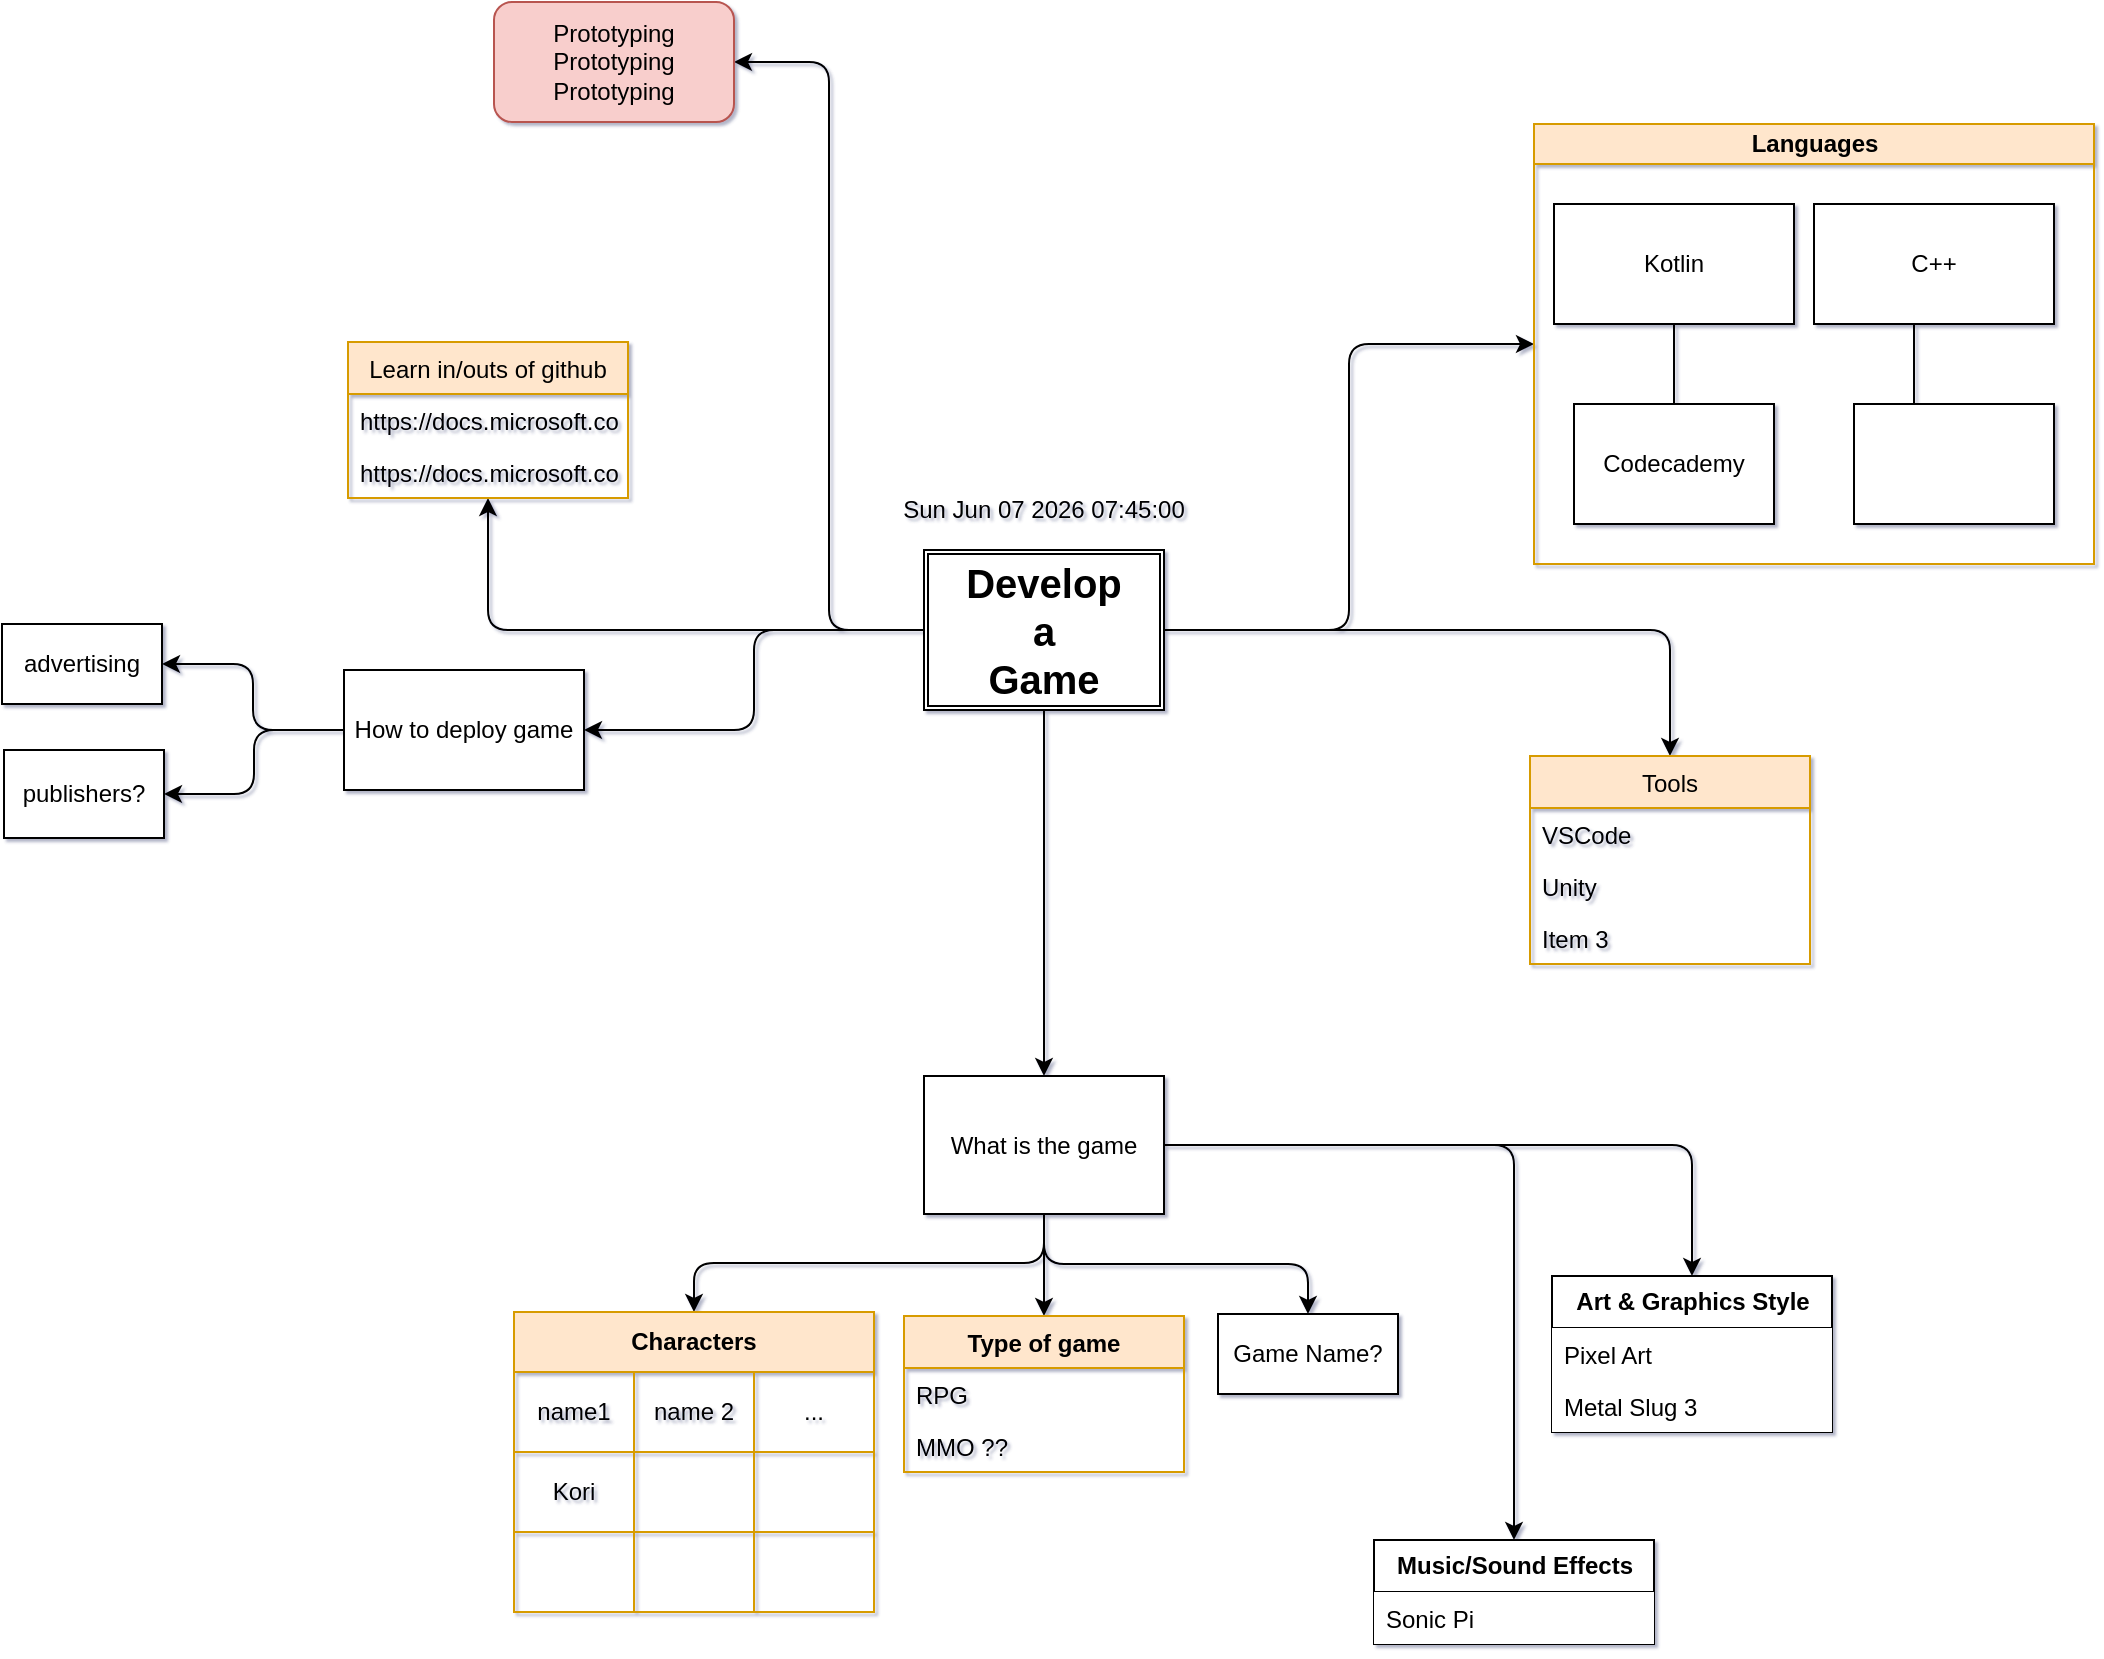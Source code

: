 <mxfile version="14.1.8" type="github" pages="4">
  <diagram id="LQlHrmRZi087rSzwUS9f" name="Main">
    <mxGraphModel dx="1508" dy="1098" grid="0" gridSize="10" guides="0" tooltips="1" connect="1" arrows="1" fold="1" page="0" pageScale="1" pageWidth="850" pageHeight="1100" math="0" shadow="1">
      <root>
        <mxCell id="0" />
        <mxCell id="1" parent="0" />
        <mxCell id="A_EFe26jHxkVhjVEouuX-2" value="" style="endArrow=classic;html=1;edgeStyle=orthogonalEdgeStyle;" parent="1" source="N-RR1U5ewOOgkyhQM1mz-33" target="N-RR1U5ewOOgkyhQM1mz-17" edge="1">
          <mxGeometry width="50" height="50" relative="1" as="geometry">
            <mxPoint x="360" y="55" as="sourcePoint" />
            <mxPoint x="172" y="-16" as="targetPoint" />
          </mxGeometry>
        </mxCell>
        <mxCell id="A_EFe26jHxkVhjVEouuX-4" value="" style="endArrow=classic;html=1;edgeStyle=orthogonalEdgeStyle;" parent="1" source="N-RR1U5ewOOgkyhQM1mz-33" target="A_EFe26jHxkVhjVEouuX-5" edge="1">
          <mxGeometry width="50" height="50" relative="1" as="geometry">
            <mxPoint x="360" y="55" as="sourcePoint" />
            <mxPoint x="340" y="190" as="targetPoint" />
          </mxGeometry>
        </mxCell>
        <mxCell id="rkaj9FJLYy9ZAXitsgkI-21" value="" style="edgeStyle=orthogonalEdgeStyle;curved=0;rounded=1;sketch=0;orthogonalLoop=1;jettySize=auto;html=1;" parent="1" source="A_EFe26jHxkVhjVEouuX-5" target="rkaj9FJLYy9ZAXitsgkI-20" edge="1">
          <mxGeometry relative="1" as="geometry" />
        </mxCell>
        <mxCell id="rkaj9FJLYy9ZAXitsgkI-25" value="" style="edgeStyle=orthogonalEdgeStyle;curved=0;rounded=1;sketch=0;orthogonalLoop=1;jettySize=auto;html=1;" parent="1" source="A_EFe26jHxkVhjVEouuX-5" target="rkaj9FJLYy9ZAXitsgkI-24" edge="1">
          <mxGeometry relative="1" as="geometry" />
        </mxCell>
        <mxCell id="A_EFe26jHxkVhjVEouuX-5" value="How to deploy game" style="square;whiteSpace=wrap;html=1;" parent="1" vertex="1">
          <mxGeometry x="70" y="90" width="120" height="60" as="geometry" />
        </mxCell>
        <mxCell id="A_EFe26jHxkVhjVEouuX-6" value="" style="endArrow=classic;html=1;edgeStyle=orthogonalEdgeStyle;" parent="1" source="N-RR1U5ewOOgkyhQM1mz-33" target="A_EFe26jHxkVhjVEouuX-7" edge="1">
          <mxGeometry width="50" height="50" relative="1" as="geometry">
            <mxPoint x="420" y="80" as="sourcePoint" />
            <mxPoint x="420" y="270" as="targetPoint" />
          </mxGeometry>
        </mxCell>
        <mxCell id="rkaj9FJLYy9ZAXitsgkI-19" value="" style="edgeStyle=elbowEdgeStyle;rounded=1;sketch=0;orthogonalLoop=1;jettySize=auto;html=1;entryX=0.5;entryY=0;entryDx=0;entryDy=0;elbow=vertical;" parent="1" source="A_EFe26jHxkVhjVEouuX-7" target="N-RR1U5ewOOgkyhQM1mz-1" edge="1">
          <mxGeometry relative="1" as="geometry">
            <mxPoint x="420" y="498" as="targetPoint" />
          </mxGeometry>
        </mxCell>
        <mxCell id="A_EFe26jHxkVhjVEouuX-7" value="What is the game" style="square;whiteSpace=wrap;html=1;" parent="1" vertex="1">
          <mxGeometry x="360" y="293" width="120" height="69" as="geometry" />
        </mxCell>
        <mxCell id="A_EFe26jHxkVhjVEouuX-8" value="" style="endArrow=classic;html=1;edgeStyle=orthogonalEdgeStyle;" parent="1" target="N-RR1U5ewOOgkyhQM1mz-27" edge="1" source="N-RR1U5ewOOgkyhQM1mz-33">
          <mxGeometry width="50" height="50" relative="1" as="geometry">
            <mxPoint x="490" y="70" as="sourcePoint" />
            <mxPoint x="790" y="380" as="targetPoint" />
          </mxGeometry>
        </mxCell>
        <mxCell id="A_EFe26jHxkVhjVEouuX-10" value="" style="endArrow=classic;html=1;edgeStyle=elbowEdgeStyle;" parent="1" source="N-RR1U5ewOOgkyhQM1mz-33" target="N-RR1U5ewOOgkyhQM1mz-9" edge="1">
          <mxGeometry width="50" height="50" relative="1" as="geometry">
            <mxPoint x="470" y="50" as="sourcePoint" />
            <mxPoint x="740" y="20" as="targetPoint" />
          </mxGeometry>
        </mxCell>
        <mxCell id="A_EFe26jHxkVhjVEouuX-13" value="Game Name?" style="square;whiteSpace=wrap;html=1;" parent="1" vertex="1">
          <mxGeometry x="507" y="412" width="90" height="40" as="geometry" />
        </mxCell>
        <mxCell id="A_EFe26jHxkVhjVEouuX-14" value="" style="endArrow=classic;html=1;exitX=0.5;exitY=1;exitDx=0;exitDy=0;edgeStyle=elbowEdgeStyle;elbow=vertical;" parent="1" source="A_EFe26jHxkVhjVEouuX-7" target="rkaj9FJLYy9ZAXitsgkI-26" edge="1">
          <mxGeometry width="50" height="50" relative="1" as="geometry">
            <mxPoint x="400" y="568" as="sourcePoint" />
            <mxPoint x="330" y="508" as="targetPoint" />
          </mxGeometry>
        </mxCell>
        <UserObject label="%date{ddd mmm dd yyyy HH:MM:ss}%" placeholders="1" id="__gFQp-27cVtTYfEqAuZ-8">
          <mxCell style="text;html=1;align=center;verticalAlign=middle;whiteSpace=wrap;overflow=hidden;" parent="1" vertex="1">
            <mxGeometry x="340" width="160" height="20" as="geometry" />
          </mxCell>
        </UserObject>
        <mxCell id="rkaj9FJLYy9ZAXitsgkI-15" value="" style="endArrow=classic;html=1;exitX=0.5;exitY=1;exitDx=0;exitDy=0;entryX=0.5;entryY=0;entryDx=0;entryDy=0;edgeStyle=elbowEdgeStyle;elbow=vertical;" parent="1" source="A_EFe26jHxkVhjVEouuX-7" target="A_EFe26jHxkVhjVEouuX-13" edge="1">
          <mxGeometry width="50" height="50" relative="1" as="geometry">
            <mxPoint x="380" y="418" as="sourcePoint" />
            <mxPoint x="430" y="368" as="targetPoint" />
          </mxGeometry>
        </mxCell>
        <mxCell id="rkaj9FJLYy9ZAXitsgkI-20" value="publishers?" style="whiteSpace=wrap;html=1;" parent="1" vertex="1">
          <mxGeometry x="-100" y="130" width="80" height="44" as="geometry" />
        </mxCell>
        <mxCell id="rkaj9FJLYy9ZAXitsgkI-24" value="advertising" style="whiteSpace=wrap;html=1;" parent="1" vertex="1">
          <mxGeometry x="-101" y="67" width="80" height="40" as="geometry" />
        </mxCell>
        <mxCell id="N-RR1U5ewOOgkyhQM1mz-9" value="Languages" style="swimlane;html=1;startSize=20;horizontal=1;containerType=tree;newEdgeStyle={&quot;edgeStyle&quot;:&quot;elbowEdgeStyle&quot;,&quot;startArrow&quot;:&quot;none&quot;,&quot;endArrow&quot;:&quot;none&quot;};rounded=0;sketch=0;fillColor=#ffe6cc;strokeColor=#d79b00;" parent="1" vertex="1">
          <mxGeometry x="665" y="-183" width="280" height="220" as="geometry" />
        </mxCell>
        <mxCell id="N-RR1U5ewOOgkyhQM1mz-10" value="" style="edgeStyle=elbowEdgeStyle;elbow=vertical;startArrow=none;endArrow=none;rounded=0;" parent="N-RR1U5ewOOgkyhQM1mz-9" source="N-RR1U5ewOOgkyhQM1mz-12" target="N-RR1U5ewOOgkyhQM1mz-13" edge="1">
          <mxGeometry relative="1" as="geometry" />
        </mxCell>
        <mxCell id="N-RR1U5ewOOgkyhQM1mz-11" value="" style="edgeStyle=elbowEdgeStyle;elbow=vertical;startArrow=none;endArrow=none;rounded=0;" parent="N-RR1U5ewOOgkyhQM1mz-9" target="N-RR1U5ewOOgkyhQM1mz-14" edge="1">
          <mxGeometry relative="1" as="geometry">
            <mxPoint x="190" y="90" as="sourcePoint" />
            <Array as="points">
              <mxPoint x="190" y="90" />
            </Array>
          </mxGeometry>
        </mxCell>
        <UserObject label="Kotlin" treeRoot="1" id="N-RR1U5ewOOgkyhQM1mz-12">
          <mxCell style="whiteSpace=wrap;html=1;align=center;treeFolding=1;treeMoving=1;newEdgeStyle={&quot;edgeStyle&quot;:&quot;elbowEdgeStyle&quot;,&quot;startArrow&quot;:&quot;none&quot;,&quot;endArrow&quot;:&quot;none&quot;};" parent="N-RR1U5ewOOgkyhQM1mz-9" vertex="1">
            <mxGeometry x="10" y="40" width="120" height="60" as="geometry" />
          </mxCell>
        </UserObject>
        <UserObject label="Codecademy" link="https://www.codecademy.com/learn/learn-kotlin" id="N-RR1U5ewOOgkyhQM1mz-13">
          <mxCell style="whiteSpace=wrap;html=1;align=center;verticalAlign=middle;treeFolding=1;treeMoving=1;newEdgeStyle={&quot;edgeStyle&quot;:&quot;elbowEdgeStyle&quot;,&quot;startArrow&quot;:&quot;none&quot;,&quot;endArrow&quot;:&quot;none&quot;};" parent="N-RR1U5ewOOgkyhQM1mz-9" vertex="1">
            <mxGeometry x="20" y="140" width="100" height="60" as="geometry" />
          </mxCell>
        </UserObject>
        <mxCell id="N-RR1U5ewOOgkyhQM1mz-14" value="" style="whiteSpace=wrap;html=1;align=center;verticalAlign=middle;treeFolding=1;treeMoving=1;newEdgeStyle={&quot;edgeStyle&quot;:&quot;elbowEdgeStyle&quot;,&quot;startArrow&quot;:&quot;none&quot;,&quot;endArrow&quot;:&quot;none&quot;};" parent="N-RR1U5ewOOgkyhQM1mz-9" vertex="1">
          <mxGeometry x="160" y="140" width="100" height="60" as="geometry" />
        </mxCell>
        <UserObject label="C++" treeRoot="1" id="N-RR1U5ewOOgkyhQM1mz-15">
          <mxCell style="whiteSpace=wrap;html=1;align=center;treeFolding=1;treeMoving=1;newEdgeStyle={&quot;edgeStyle&quot;:&quot;elbowEdgeStyle&quot;,&quot;startArrow&quot;:&quot;none&quot;,&quot;endArrow&quot;:&quot;none&quot;};" parent="N-RR1U5ewOOgkyhQM1mz-9" vertex="1">
            <mxGeometry x="140" y="40" width="120" height="60" as="geometry" />
          </mxCell>
        </UserObject>
        <mxCell id="N-RR1U5ewOOgkyhQM1mz-17" value="Learn in/outs of github" style="swimlane;fontStyle=0;childLayout=stackLayout;horizontal=1;startSize=26;fillColor=#ffe6cc;horizontalStack=0;resizeParent=1;resizeParentMax=0;resizeLast=0;collapsible=1;marginBottom=0;rounded=0;sketch=0;strokeColor=#d79b00;" parent="1" vertex="1">
          <mxGeometry x="72" y="-74" width="140" height="78" as="geometry" />
        </mxCell>
        <mxCell id="N-RR1U5ewOOgkyhQM1mz-18" value="https://docs.microsoft.com/en-us/learn/modules/introduction-to-github/" style="text;strokeColor=none;fillColor=none;align=left;verticalAlign=top;spacingLeft=4;spacingRight=4;overflow=hidden;rotatable=0;points=[[0,0.5],[1,0.5]];portConstraint=eastwest;" parent="N-RR1U5ewOOgkyhQM1mz-17" vertex="1">
          <mxGeometry y="26" width="140" height="26" as="geometry" />
        </mxCell>
        <mxCell id="N-RR1U5ewOOgkyhQM1mz-19" value="https://docs.microsoft.com/en-us/learn/paths/manage-project-lifecycle-github/" style="text;strokeColor=none;fillColor=none;align=left;verticalAlign=top;spacingLeft=4;spacingRight=4;overflow=hidden;rotatable=0;points=[[0,0.5],[1,0.5]];portConstraint=eastwest;" parent="N-RR1U5ewOOgkyhQM1mz-17" vertex="1">
          <mxGeometry y="52" width="140" height="26" as="geometry" />
        </mxCell>
        <mxCell id="N-RR1U5ewOOgkyhQM1mz-33" value="&lt;div&gt;&lt;font style=&quot;font-size: 20px&quot;&gt;&lt;b&gt;Develop&lt;/b&gt;&lt;/font&gt;&lt;/div&gt;&lt;div&gt;&lt;font style=&quot;font-size: 20px&quot;&gt;&lt;b&gt;a&lt;/b&gt;&lt;/font&gt;&lt;/div&gt;&lt;div&gt;&lt;font style=&quot;font-size: 20px&quot;&gt;&lt;b&gt;Game&lt;/b&gt;&lt;/font&gt;&lt;/div&gt;" style="shape=ext;double=1;rounded=0;whiteSpace=wrap;html=1;sketch=0;" parent="1" vertex="1">
          <mxGeometry x="360" y="30" width="120" height="80" as="geometry" />
        </mxCell>
        <mxCell id="N-RR1U5ewOOgkyhQM1mz-37" value="" style="endArrow=classic;html=1;edgeStyle=elbowEdgeStyle;" parent="1" source="N-RR1U5ewOOgkyhQM1mz-33" target="N-RR1U5ewOOgkyhQM1mz-38" edge="1">
          <mxGeometry width="50" height="50" relative="1" as="geometry">
            <mxPoint x="425" y="115" as="sourcePoint" />
            <mxPoint x="284" y="-150" as="targetPoint" />
          </mxGeometry>
        </mxCell>
        <mxCell id="N-RR1U5ewOOgkyhQM1mz-38" value="&lt;div&gt;Prototyping&lt;/div&gt;&lt;div&gt;Prototyping&lt;/div&gt;&lt;div&gt;Prototyping&lt;/div&gt;" style="rounded=1;whiteSpace=wrap;html=1;fillColor=#f8cecc;strokeColor=#b85450;" parent="1" vertex="1">
          <mxGeometry x="145" y="-244" width="120" height="60" as="geometry" />
        </mxCell>
        <mxCell id="N-RR1U5ewOOgkyhQM1mz-1" value="Type of game" style="swimlane;fontStyle=1;childLayout=stackLayout;horizontal=1;startSize=26;fillColor=#ffe6cc;horizontalStack=0;resizeParent=1;resizeParentMax=0;resizeLast=0;collapsible=1;marginBottom=0;rounded=0;sketch=0;strokeColor=#d79b00;" parent="1" vertex="1">
          <mxGeometry x="350" y="413" width="140" height="78" as="geometry" />
        </mxCell>
        <mxCell id="N-RR1U5ewOOgkyhQM1mz-3" value="RPG&#xa;" style="text;strokeColor=none;fillColor=none;align=left;verticalAlign=top;spacingLeft=4;spacingRight=4;overflow=hidden;rotatable=0;points=[[0,0.5],[1,0.5]];portConstraint=eastwest;" parent="N-RR1U5ewOOgkyhQM1mz-1" vertex="1">
          <mxGeometry y="26" width="140" height="26" as="geometry" />
        </mxCell>
        <mxCell id="HhevUijndZ0R4w4-KPz5-1" value="MMO ??" style="text;strokeColor=none;fillColor=none;align=left;verticalAlign=top;spacingLeft=4;spacingRight=4;overflow=hidden;rotatable=0;points=[[0,0.5],[1,0.5]];portConstraint=eastwest;" parent="N-RR1U5ewOOgkyhQM1mz-1" vertex="1">
          <mxGeometry y="52" width="140" height="26" as="geometry" />
        </mxCell>
        <mxCell id="rkaj9FJLYy9ZAXitsgkI-26" value="&lt;div&gt;Characters&lt;/div&gt;" style="shape=table;html=1;whiteSpace=wrap;startSize=30;container=1;collapsible=0;childLayout=tableLayout;fontStyle=1;align=center;rounded=0;sketch=0;fillColor=#ffe6cc;strokeColor=#d79b00;" parent="1" vertex="1">
          <mxGeometry x="155" y="411" width="180" height="150" as="geometry" />
        </mxCell>
        <mxCell id="rkaj9FJLYy9ZAXitsgkI-27" value="" style="shape=partialRectangle;html=1;whiteSpace=wrap;collapsible=0;dropTarget=0;pointerEvents=0;fillColor=none;top=0;left=0;bottom=0;right=0;points=[[0,0.5],[1,0.5]];portConstraint=eastwest;" parent="rkaj9FJLYy9ZAXitsgkI-26" vertex="1">
          <mxGeometry y="30" width="180" height="40" as="geometry" />
        </mxCell>
        <mxCell id="rkaj9FJLYy9ZAXitsgkI-28" value="name1" style="shape=partialRectangle;html=1;whiteSpace=wrap;connectable=0;fillColor=none;top=0;left=0;bottom=0;right=0;overflow=hidden;" parent="rkaj9FJLYy9ZAXitsgkI-27" vertex="1">
          <mxGeometry width="60" height="40" as="geometry" />
        </mxCell>
        <mxCell id="rkaj9FJLYy9ZAXitsgkI-29" value="name 2" style="shape=partialRectangle;html=1;whiteSpace=wrap;connectable=0;fillColor=none;top=0;left=0;bottom=0;right=0;overflow=hidden;" parent="rkaj9FJLYy9ZAXitsgkI-27" vertex="1">
          <mxGeometry x="60" width="60" height="40" as="geometry" />
        </mxCell>
        <mxCell id="rkaj9FJLYy9ZAXitsgkI-30" value="..." style="shape=partialRectangle;html=1;whiteSpace=wrap;connectable=0;fillColor=none;top=0;left=0;bottom=0;right=0;overflow=hidden;" parent="rkaj9FJLYy9ZAXitsgkI-27" vertex="1">
          <mxGeometry x="120" width="60" height="40" as="geometry" />
        </mxCell>
        <mxCell id="rkaj9FJLYy9ZAXitsgkI-31" value="" style="shape=partialRectangle;html=1;whiteSpace=wrap;collapsible=0;dropTarget=0;pointerEvents=0;fillColor=none;top=0;left=0;bottom=0;right=0;points=[[0,0.5],[1,0.5]];portConstraint=eastwest;" parent="rkaj9FJLYy9ZAXitsgkI-26" vertex="1">
          <mxGeometry y="70" width="180" height="40" as="geometry" />
        </mxCell>
        <mxCell id="rkaj9FJLYy9ZAXitsgkI-32" value="Kori" style="shape=partialRectangle;html=1;whiteSpace=wrap;connectable=0;fillColor=none;top=0;left=0;bottom=0;right=0;overflow=hidden;" parent="rkaj9FJLYy9ZAXitsgkI-31" vertex="1">
          <mxGeometry width="60" height="40" as="geometry" />
        </mxCell>
        <mxCell id="rkaj9FJLYy9ZAXitsgkI-33" value="" style="shape=partialRectangle;html=1;whiteSpace=wrap;connectable=0;fillColor=none;top=0;left=0;bottom=0;right=0;overflow=hidden;" parent="rkaj9FJLYy9ZAXitsgkI-31" vertex="1">
          <mxGeometry x="60" width="60" height="40" as="geometry" />
        </mxCell>
        <mxCell id="rkaj9FJLYy9ZAXitsgkI-34" value="" style="shape=partialRectangle;html=1;whiteSpace=wrap;connectable=0;fillColor=none;top=0;left=0;bottom=0;right=0;overflow=hidden;" parent="rkaj9FJLYy9ZAXitsgkI-31" vertex="1">
          <mxGeometry x="120" width="60" height="40" as="geometry" />
        </mxCell>
        <mxCell id="rkaj9FJLYy9ZAXitsgkI-35" value="" style="shape=partialRectangle;html=1;whiteSpace=wrap;collapsible=0;dropTarget=0;pointerEvents=0;fillColor=none;top=0;left=0;bottom=0;right=0;points=[[0,0.5],[1,0.5]];portConstraint=eastwest;" parent="rkaj9FJLYy9ZAXitsgkI-26" vertex="1">
          <mxGeometry y="110" width="180" height="40" as="geometry" />
        </mxCell>
        <mxCell id="rkaj9FJLYy9ZAXitsgkI-36" value="" style="shape=partialRectangle;html=1;whiteSpace=wrap;connectable=0;fillColor=none;top=0;left=0;bottom=0;right=0;overflow=hidden;" parent="rkaj9FJLYy9ZAXitsgkI-35" vertex="1">
          <mxGeometry width="60" height="40" as="geometry" />
        </mxCell>
        <mxCell id="rkaj9FJLYy9ZAXitsgkI-37" value="" style="shape=partialRectangle;html=1;whiteSpace=wrap;connectable=0;fillColor=none;top=0;left=0;bottom=0;right=0;overflow=hidden;" parent="rkaj9FJLYy9ZAXitsgkI-35" vertex="1">
          <mxGeometry x="60" width="60" height="40" as="geometry" />
        </mxCell>
        <mxCell id="rkaj9FJLYy9ZAXitsgkI-38" value="" style="shape=partialRectangle;html=1;whiteSpace=wrap;connectable=0;fillColor=none;top=0;left=0;bottom=0;right=0;overflow=hidden;" parent="rkaj9FJLYy9ZAXitsgkI-35" vertex="1">
          <mxGeometry x="120" width="60" height="40" as="geometry" />
        </mxCell>
        <mxCell id="N-RR1U5ewOOgkyhQM1mz-27" value="Tools" style="swimlane;fontStyle=0;childLayout=stackLayout;horizontal=1;startSize=26;fillColor=#ffe6cc;horizontalStack=0;resizeParent=1;resizeParentMax=0;resizeLast=0;collapsible=1;marginBottom=0;rounded=0;sketch=0;strokeColor=#d79b00;" parent="1" vertex="1">
          <mxGeometry x="663" y="133" width="140" height="104" as="geometry" />
        </mxCell>
        <mxCell id="N-RR1U5ewOOgkyhQM1mz-28" value="VSCode" style="text;strokeColor=none;fillColor=none;align=left;verticalAlign=top;spacingLeft=4;spacingRight=4;overflow=hidden;rotatable=0;points=[[0,0.5],[1,0.5]];portConstraint=eastwest;" parent="N-RR1U5ewOOgkyhQM1mz-27" vertex="1">
          <mxGeometry y="26" width="140" height="26" as="geometry" />
        </mxCell>
        <mxCell id="N-RR1U5ewOOgkyhQM1mz-29" value="Unity" style="text;align=left;verticalAlign=top;spacingLeft=4;spacingRight=4;overflow=hidden;rotatable=0;points=[[0,0.5],[1,0.5]];portConstraint=eastwest;" parent="N-RR1U5ewOOgkyhQM1mz-27" vertex="1">
          <mxGeometry y="52" width="140" height="26" as="geometry" />
        </mxCell>
        <mxCell id="N-RR1U5ewOOgkyhQM1mz-30" value="Item 3" style="text;strokeColor=none;fillColor=none;align=left;verticalAlign=top;spacingLeft=4;spacingRight=4;overflow=hidden;rotatable=0;points=[[0,0.5],[1,0.5]];portConstraint=eastwest;" parent="N-RR1U5ewOOgkyhQM1mz-27" vertex="1">
          <mxGeometry y="78" width="140" height="26" as="geometry" />
        </mxCell>
        <mxCell id="RXbjQ6Ln7YmMfF26IMea-6" value="" style="endArrow=classic;html=1;edgeStyle=orthogonalEdgeStyle;" parent="1" source="A_EFe26jHxkVhjVEouuX-7" target="VGRlSTBYD-PWZCZrWwIB-1" edge="1">
          <mxGeometry width="50" height="50" relative="1" as="geometry">
            <mxPoint x="418" y="351" as="sourcePoint" />
            <mxPoint x="644" y="490" as="targetPoint" />
          </mxGeometry>
        </mxCell>
        <mxCell id="PlN9Dl11Yp-ZoZEai1nJ-1" value="" style="endArrow=classic;html=1;edgeStyle=orthogonalEdgeStyle;" parent="1" source="A_EFe26jHxkVhjVEouuX-7" target="HhevUijndZ0R4w4-KPz5-3" edge="1">
          <mxGeometry width="50" height="50" relative="1" as="geometry">
            <mxPoint x="437" y="324" as="sourcePoint" />
            <mxPoint x="706" y="303" as="targetPoint" />
          </mxGeometry>
        </mxCell>
        <mxCell id="HhevUijndZ0R4w4-KPz5-3" value="&lt;b&gt;Art &amp;amp; Graphics Style&lt;/b&gt;" style="swimlane;fontStyle=0;childLayout=stackLayout;horizontal=1;startSize=26;horizontalStack=0;resizeParent=1;resizeParentMax=0;resizeLast=0;collapsible=1;marginBottom=0;html=1;" parent="1" vertex="1">
          <mxGeometry x="674" y="393" width="140" height="78" as="geometry" />
        </mxCell>
        <mxCell id="HhevUijndZ0R4w4-KPz5-4" value="Pixel Art" style="text;strokeColor=none;align=left;verticalAlign=top;spacingLeft=4;spacingRight=4;overflow=hidden;rotatable=0;points=[[0,0.5],[1,0.5]];portConstraint=eastwest;fillColor=#ffffff;" parent="HhevUijndZ0R4w4-KPz5-3" vertex="1">
          <mxGeometry y="26" width="140" height="26" as="geometry" />
        </mxCell>
        <mxCell id="HhevUijndZ0R4w4-KPz5-5" value="Metal Slug 3" style="text;strokeColor=none;align=left;verticalAlign=top;spacingLeft=4;spacingRight=4;overflow=hidden;rotatable=0;points=[[0,0.5],[1,0.5]];portConstraint=eastwest;fillColor=#ffffff;" parent="HhevUijndZ0R4w4-KPz5-3" vertex="1">
          <mxGeometry y="52" width="140" height="26" as="geometry" />
        </mxCell>
        <mxCell id="VGRlSTBYD-PWZCZrWwIB-1" value="&lt;b&gt;Music/Sound Effects&lt;br&gt;&lt;/b&gt;" style="swimlane;fontStyle=0;childLayout=stackLayout;horizontal=1;startSize=26;horizontalStack=0;resizeParent=1;resizeParentMax=0;resizeLast=0;collapsible=1;marginBottom=0;html=1;" vertex="1" parent="1">
          <mxGeometry x="585" y="525" width="140" height="52" as="geometry" />
        </mxCell>
        <mxCell id="VGRlSTBYD-PWZCZrWwIB-2" value="Sonic Pi" style="text;strokeColor=none;align=left;verticalAlign=top;spacingLeft=4;spacingRight=4;overflow=hidden;rotatable=0;points=[[0,0.5],[1,0.5]];portConstraint=eastwest;fillColor=#ffffff;" vertex="1" parent="VGRlSTBYD-PWZCZrWwIB-1">
          <mxGeometry y="26" width="140" height="26" as="geometry" />
        </mxCell>
      </root>
    </mxGraphModel>
  </diagram>
  <diagram id="HxxKtC5qOTDmX623afmT" name="Ideas">
    <mxGraphModel dx="942" dy="593" grid="0" gridSize="10" guides="1" tooltips="1" connect="1" arrows="1" fold="1" page="1" pageScale="1" pageWidth="850" pageHeight="1100" math="0" shadow="0">
      <root>
        <mxCell id="NZ4esW1d6UcTNpKePDM_-0" />
        <mxCell id="NZ4esW1d6UcTNpKePDM_-1" parent="NZ4esW1d6UcTNpKePDM_-0" />
        <mxCell id="wJ21ekL1f7_dwKInWfjp-1" value="" style="edgeStyle=elbowEdgeStyle;orthogonalLoop=1;jettySize=auto;html=1;curved=1;" parent="NZ4esW1d6UcTNpKePDM_-1" source="NZ4esW1d6UcTNpKePDM_-2" target="wJ21ekL1f7_dwKInWfjp-0" edge="1">
          <mxGeometry relative="1" as="geometry" />
        </mxCell>
        <mxCell id="NZ4esW1d6UcTNpKePDM_-2" value="&lt;h1&gt;Studio Name&lt;br&gt;&lt;/h1&gt;&lt;p&gt;Was trying to write a program that picks a random adjective and noun from a list and displays the two together in hopes of helping come up with a name for when we publish. &lt;br&gt;&lt;/p&gt;&lt;p&gt;Would like to accomplish this in Kotlin. (Need to learn more about how to do random)&lt;br&gt;&lt;/p&gt;" style="text;html=1;strokeColor=none;fillColor=none;spacing=5;spacingTop=-20;whiteSpace=wrap;overflow=hidden;rounded=0;" parent="NZ4esW1d6UcTNpKePDM_-1" vertex="1">
          <mxGeometry x="43" y="34" width="190" height="210" as="geometry" />
        </mxCell>
        <mxCell id="wJ21ekL1f7_dwKInWfjp-2" value="nameGenerator.kt" style="swimlane;fillColor=#ffe6cc;strokeColor=#d79b00;" parent="NZ4esW1d6UcTNpKePDM_-1" vertex="1">
          <mxGeometry x="324" y="87" width="203" height="200" as="geometry" />
        </mxCell>
        <mxCell id="wJ21ekL1f7_dwKInWfjp-0" value="&lt;div align=&quot;justify&quot;&gt;&lt;font color=&quot;#FFFFFF&quot;&gt;var adj = setOf(&quot;some&quot;, &quot;adjectives)&lt;br&gt;var noun = setOf(&quot;a&quot;, &quot;few&quot;, &quot;nouns&quot;)&lt;br&gt;&lt;br&gt;fun main(){&lt;br&gt;&amp;nbsp;&amp;nbsp;&amp;nbsp; //get a random adj &amp;amp; noun&lt;br&gt;&amp;nbsp;&amp;nbsp;&amp;nbsp; println(rAdj rNoun)&lt;br&gt;&lt;/font&gt;&lt;/div&gt;&lt;div align=&quot;justify&quot;&gt;&lt;font color=&quot;#FFFFFF&quot;&gt;}&lt;/font&gt;&lt;/div&gt;" style="rounded=0;whiteSpace=wrap;html=1;align=left;strokeColor=#666666;fontColor=#333333;fillColor=#666666;" parent="wJ21ekL1f7_dwKInWfjp-2" vertex="1">
          <mxGeometry x="1" y="23" width="202" height="177" as="geometry" />
        </mxCell>
        <mxCell id="2GMC0ZuZMFzAXs8TZ7mn-1" style="edgeStyle=orthogonalEdgeStyle;rounded=0;orthogonalLoop=1;jettySize=auto;html=1;exitX=0.5;exitY=1;exitDx=0;exitDy=0;entryX=0.5;entryY=0;entryDx=0;entryDy=0;curved=1;" edge="1" parent="NZ4esW1d6UcTNpKePDM_-1" source="ch6hwCSg5xYmG8sMIzMC-0" target="2GMC0ZuZMFzAXs8TZ7mn-0">
          <mxGeometry relative="1" as="geometry" />
        </mxCell>
        <mxCell id="ch6hwCSg5xYmG8sMIzMC-0" value="&lt;h1&gt;Work with Other Creators&lt;br&gt;&lt;/h1&gt;&lt;div&gt;&lt;br&gt;&lt;/div&gt;&lt;div&gt;I have this idea to reach out to creators on something like TikTok to use for voice acting, character/level design/ music/sound effects.&lt;/div&gt;&lt;div&gt;&lt;br&gt;&lt;/div&gt;&lt;div&gt;I have a few already in mind, will upload screenshots in the future.&lt;br&gt;&lt;/div&gt;" style="text;html=1;strokeColor=none;fillColor=none;spacing=5;spacingTop=-20;whiteSpace=wrap;overflow=hidden;rounded=0;" parent="NZ4esW1d6UcTNpKePDM_-1" vertex="1">
          <mxGeometry x="600" y="50" width="190" height="210" as="geometry" />
        </mxCell>
        <mxCell id="2GMC0ZuZMFzAXs8TZ7mn-0" value="Jack Black" style="swimlane;noLabel=0;strokeColor=#d79b00;fillColor=#ffe6cc;" vertex="1" parent="NZ4esW1d6UcTNpKePDM_-1">
          <mxGeometry x="480" y="323" width="187" height="200" as="geometry" />
        </mxCell>
        <mxCell id="2GMC0ZuZMFzAXs8TZ7mn-4" value="Ask JB if he would like to be in the game as well as Kyle Gass and Dave Grohl (as the devil) see items Pick(Axe) of Destiny&#xa;" style="text;strokeColor=none;fillColor=none;align=left;verticalAlign=top;spacingLeft=4;spacingRight=4;overflow=hidden;rotatable=0;points=[[0,0.5],[1,0.5]];portConstraint=eastwest;glass=0;comic=0;whiteSpace=wrap;noLabel=0;" vertex="1" parent="2GMC0ZuZMFzAXs8TZ7mn-0">
          <mxGeometry y="25" width="187" height="74" as="geometry" />
        </mxCell>
      </root>
    </mxGraphModel>
  </diagram>
  <diagram id="aIGfGeLZj5qmncqUxqDx" name="Items">
    <mxGraphModel dx="942" dy="593" grid="1" gridSize="10" guides="1" tooltips="1" connect="1" arrows="1" fold="1" page="1" pageScale="1" pageWidth="850" pageHeight="1100" math="0" shadow="0">
      <root>
        <mxCell id="Wa-M4NJkG1pTCPJZrmza-0" />
        <mxCell id="Wa-M4NJkG1pTCPJZrmza-1" parent="Wa-M4NJkG1pTCPJZrmza-0" />
        <mxCell id="Wa-M4NJkG1pTCPJZrmza-2" value="Pick(Axe) of Destiny" style="swimlane;fontStyle=1;childLayout=stackLayout;horizontal=1;startSize=26;horizontalStack=0;resizeParent=1;resizeParentMax=0;resizeLast=0;collapsible=1;marginBottom=0;fillColor=#FFFFFF;" parent="Wa-M4NJkG1pTCPJZrmza-1" vertex="1" collapsed="1">
          <mxGeometry x="90" y="60" width="150" height="26" as="geometry">
            <mxRectangle x="90" y="60" width="140" height="100" as="alternateBounds" />
          </mxGeometry>
        </mxCell>
        <mxCell id="Wa-M4NJkG1pTCPJZrmza-3" value="&lt;div align=&quot;center&quot;&gt;Pickaxe that is emerald green and is to be used like a guitar rather than a pick&lt;/div&gt;" style="text;align=left;verticalAlign=top;spacingLeft=4;spacingRight=4;overflow=hidden;rotatable=0;points=[[0,0.5],[1,0.5]];portConstraint=eastwest;whiteSpace=wrap;html=1;fillColor=#FFFFFF;" parent="Wa-M4NJkG1pTCPJZrmza-2" vertex="1">
          <mxGeometry y="26" width="150" height="74" as="geometry" />
        </mxCell>
        <mxCell id="Wa-M4NJkG1pTCPJZrmza-6" value="Tear of the Goddess" style="swimlane;fontStyle=1;childLayout=stackLayout;horizontal=1;startSize=26;horizontalStack=0;resizeParent=1;resizeParentMax=0;resizeLast=0;collapsible=1;marginBottom=0;" parent="Wa-M4NJkG1pTCPJZrmza-1" vertex="1" collapsed="1">
          <mxGeometry x="250" y="60" width="150" height="26" as="geometry">
            <mxRectangle x="250" y="60" width="140" height="100" as="alternateBounds" />
          </mxGeometry>
        </mxCell>
        <mxCell id="Wa-M4NJkG1pTCPJZrmza-7" value="&lt;span style=&quot;font-weight: normal&quot;&gt;To be worn around the neck. Revives wearer once per battle.&lt;/span&gt;" style="text;align=left;verticalAlign=top;spacingLeft=4;spacingRight=4;overflow=hidden;rotatable=0;points=[[0,0.5],[1,0.5]];portConstraint=eastwest;fontStyle=1;whiteSpace=wrap;html=1;fillColor=#ffffff;" parent="Wa-M4NJkG1pTCPJZrmza-6" vertex="1">
          <mxGeometry y="26" width="150" height="74" as="geometry" />
        </mxCell>
      </root>
    </mxGraphModel>
  </diagram>
  <diagram id="TWY5yQ7w_dOFk9hrQqVA" name="Inventory">
    <mxGraphModel dx="942" dy="593" grid="1" gridSize="10" guides="1" tooltips="1" connect="1" arrows="1" fold="1" page="1" pageScale="1" pageWidth="850" pageHeight="1100" math="0" shadow="0">
      <root>
        <mxCell id="Fa33BO08x5jKD6gnK2DS-0" />
        <mxCell id="Fa33BO08x5jKD6gnK2DS-1" parent="Fa33BO08x5jKD6gnK2DS-0" />
        <mxCell id="Fa33BO08x5jKD6gnK2DS-38" value="Weapon" style="rounded=0;whiteSpace=wrap;html=1;fillColor=none;" parent="Fa33BO08x5jKD6gnK2DS-1" vertex="1">
          <mxGeometry x="190" y="219" width="80" height="121" as="geometry" />
        </mxCell>
        <mxCell id="Fa33BO08x5jKD6gnK2DS-2" value="" style="rounded=0;whiteSpace=wrap;html=1;fillColor=none;" parent="Fa33BO08x5jKD6gnK2DS-1" vertex="1">
          <mxGeometry x="400" y="134" width="40" height="40" as="geometry" />
        </mxCell>
        <mxCell id="Fa33BO08x5jKD6gnK2DS-3" value="Head" style="text;html=1;strokeColor=none;fillColor=none;align=center;verticalAlign=middle;whiteSpace=wrap;rounded=0;" parent="Fa33BO08x5jKD6gnK2DS-1" vertex="1">
          <mxGeometry x="400" y="144" width="40" height="20" as="geometry" />
        </mxCell>
        <mxCell id="Fa33BO08x5jKD6gnK2DS-4" value="" style="rounded=0;whiteSpace=wrap;html=1;fillColor=none;" parent="Fa33BO08x5jKD6gnK2DS-1" vertex="1">
          <mxGeometry x="381" y="200" width="40" height="40" as="geometry" />
        </mxCell>
        <mxCell id="Fa33BO08x5jKD6gnK2DS-5" value="" style="rounded=0;whiteSpace=wrap;html=1;fillColor=none;" parent="Fa33BO08x5jKD6gnK2DS-1" vertex="1">
          <mxGeometry x="421" y="200" width="40" height="40" as="geometry" />
        </mxCell>
        <mxCell id="Fa33BO08x5jKD6gnK2DS-6" value="" style="rounded=0;whiteSpace=wrap;html=1;fillColor=none;" parent="Fa33BO08x5jKD6gnK2DS-1" vertex="1">
          <mxGeometry x="381" y="240" width="40" height="40" as="geometry" />
        </mxCell>
        <mxCell id="Fa33BO08x5jKD6gnK2DS-7" value="" style="rounded=0;whiteSpace=wrap;html=1;fillColor=none;" parent="Fa33BO08x5jKD6gnK2DS-1" vertex="1">
          <mxGeometry x="421" y="289" width="40" height="40" as="geometry" />
        </mxCell>
        <mxCell id="Fa33BO08x5jKD6gnK2DS-8" value="" style="rounded=0;whiteSpace=wrap;html=1;fillColor=none;" parent="Fa33BO08x5jKD6gnK2DS-1" vertex="1">
          <mxGeometry x="381" y="289" width="40" height="40" as="geometry" />
        </mxCell>
        <mxCell id="Fa33BO08x5jKD6gnK2DS-9" value="" style="rounded=0;whiteSpace=wrap;html=1;fillColor=none;" parent="Fa33BO08x5jKD6gnK2DS-1" vertex="1">
          <mxGeometry x="421" y="240" width="40" height="40" as="geometry" />
        </mxCell>
        <mxCell id="Fa33BO08x5jKD6gnK2DS-10" value="Chest" style="text;html=1;strokeColor=none;fillColor=none;align=center;verticalAlign=middle;whiteSpace=wrap;rounded=0;" parent="Fa33BO08x5jKD6gnK2DS-1" vertex="1">
          <mxGeometry x="400" y="220" width="40" height="20" as="geometry" />
        </mxCell>
        <mxCell id="Fa33BO08x5jKD6gnK2DS-11" value="" style="rounded=0;whiteSpace=wrap;html=1;fillColor=none;" parent="Fa33BO08x5jKD6gnK2DS-1" vertex="1">
          <mxGeometry x="470" y="134" width="40" height="40" as="geometry" />
        </mxCell>
        <mxCell id="Fa33BO08x5jKD6gnK2DS-12" value="Neck" style="text;html=1;strokeColor=none;fillColor=none;align=center;verticalAlign=middle;whiteSpace=wrap;rounded=0;" parent="Fa33BO08x5jKD6gnK2DS-1" vertex="1">
          <mxGeometry x="470" y="144" width="40" height="20" as="geometry" />
        </mxCell>
        <mxCell id="Fa33BO08x5jKD6gnK2DS-13" value="" style="rounded=0;whiteSpace=wrap;html=1;fillColor=none;" parent="Fa33BO08x5jKD6gnK2DS-1" vertex="1">
          <mxGeometry x="320" y="200" width="40" height="40" as="geometry" />
        </mxCell>
        <mxCell id="Fa33BO08x5jKD6gnK2DS-14" value="" style="rounded=0;whiteSpace=wrap;html=1;fillColor=none;" parent="Fa33BO08x5jKD6gnK2DS-1" vertex="1">
          <mxGeometry x="320" y="240" width="40" height="40" as="geometry" />
        </mxCell>
        <mxCell id="Fa33BO08x5jKD6gnK2DS-15" value="&lt;div&gt;Arm&lt;/div&gt;" style="text;html=1;align=center;verticalAlign=middle;resizable=0;points=[];autosize=1;" parent="Fa33BO08x5jKD6gnK2DS-1" vertex="1">
          <mxGeometry x="320" y="210" width="40" height="20" as="geometry" />
        </mxCell>
        <mxCell id="Fa33BO08x5jKD6gnK2DS-16" value="" style="rounded=0;whiteSpace=wrap;html=1;fillColor=none;" parent="Fa33BO08x5jKD6gnK2DS-1" vertex="1">
          <mxGeometry x="480" y="200" width="40" height="40" as="geometry" />
        </mxCell>
        <mxCell id="Fa33BO08x5jKD6gnK2DS-17" value="" style="rounded=0;whiteSpace=wrap;html=1;fillColor=none;" parent="Fa33BO08x5jKD6gnK2DS-1" vertex="1">
          <mxGeometry x="480" y="240" width="40" height="40" as="geometry" />
        </mxCell>
        <mxCell id="Fa33BO08x5jKD6gnK2DS-18" value="&lt;div&gt;Arm&lt;/div&gt;" style="text;html=1;align=center;verticalAlign=middle;resizable=0;points=[];autosize=1;" parent="Fa33BO08x5jKD6gnK2DS-1" vertex="1">
          <mxGeometry x="480" y="210" width="40" height="20" as="geometry" />
        </mxCell>
        <mxCell id="Fa33BO08x5jKD6gnK2DS-19" value="Belt" style="text;html=1;strokeColor=none;fillColor=none;align=center;verticalAlign=middle;whiteSpace=wrap;rounded=0;" parent="Fa33BO08x5jKD6gnK2DS-1" vertex="1">
          <mxGeometry x="400" y="299" width="40" height="20" as="geometry" />
        </mxCell>
        <mxCell id="Fa33BO08x5jKD6gnK2DS-20" value="" style="rounded=0;whiteSpace=wrap;html=1;fillColor=none;" parent="Fa33BO08x5jKD6gnK2DS-1" vertex="1">
          <mxGeometry x="380" y="340" width="40" height="40" as="geometry" />
        </mxCell>
        <mxCell id="Fa33BO08x5jKD6gnK2DS-21" value="" style="rounded=0;whiteSpace=wrap;html=1;fillColor=none;" parent="Fa33BO08x5jKD6gnK2DS-1" vertex="1">
          <mxGeometry x="420" y="340" width="40" height="40" as="geometry" />
        </mxCell>
        <mxCell id="Fa33BO08x5jKD6gnK2DS-22" value="" style="rounded=0;whiteSpace=wrap;html=1;fillColor=none;" parent="Fa33BO08x5jKD6gnK2DS-1" vertex="1">
          <mxGeometry x="380" y="380" width="40" height="40" as="geometry" />
        </mxCell>
        <mxCell id="Fa33BO08x5jKD6gnK2DS-23" value="" style="rounded=0;whiteSpace=wrap;html=1;fillColor=none;" parent="Fa33BO08x5jKD6gnK2DS-1" vertex="1">
          <mxGeometry x="420" y="380" width="40" height="40" as="geometry" />
        </mxCell>
        <mxCell id="Fa33BO08x5jKD6gnK2DS-25" value="Legs" style="text;html=1;align=center;verticalAlign=middle;resizable=0;points=[];autosize=1;" parent="Fa33BO08x5jKD6gnK2DS-1" vertex="1">
          <mxGeometry x="400" y="360" width="40" height="20" as="geometry" />
        </mxCell>
        <mxCell id="Fa33BO08x5jKD6gnK2DS-26" value="" style="rounded=0;whiteSpace=wrap;html=1;fillColor=none;" parent="Fa33BO08x5jKD6gnK2DS-1" vertex="1">
          <mxGeometry x="381" y="440" width="40" height="40" as="geometry" />
        </mxCell>
        <mxCell id="Fa33BO08x5jKD6gnK2DS-27" value="" style="rounded=0;whiteSpace=wrap;html=1;fillColor=none;" parent="Fa33BO08x5jKD6gnK2DS-1" vertex="1">
          <mxGeometry x="421" y="440" width="40" height="40" as="geometry" />
        </mxCell>
        <mxCell id="Fa33BO08x5jKD6gnK2DS-28" value="&lt;div&gt;Boots&lt;/div&gt;" style="text;html=1;align=center;verticalAlign=middle;resizable=0;points=[];autosize=1;" parent="Fa33BO08x5jKD6gnK2DS-1" vertex="1">
          <mxGeometry x="395" y="450" width="50" height="20" as="geometry" />
        </mxCell>
        <mxCell id="Fa33BO08x5jKD6gnK2DS-29" value="Ring" style="rounded=0;whiteSpace=wrap;html=1;fillColor=none;" parent="Fa33BO08x5jKD6gnK2DS-1" vertex="1">
          <mxGeometry x="320" y="290" width="40" height="40" as="geometry" />
        </mxCell>
        <mxCell id="Fa33BO08x5jKD6gnK2DS-30" value="Ring" style="rounded=0;whiteSpace=wrap;html=1;fillColor=none;" parent="Fa33BO08x5jKD6gnK2DS-1" vertex="1">
          <mxGeometry x="480" y="290" width="40" height="40" as="geometry" />
        </mxCell>
        <mxCell id="Fa33BO08x5jKD6gnK2DS-40" value="Off-Hand" style="rounded=0;whiteSpace=wrap;html=1;fillColor=none;" parent="Fa33BO08x5jKD6gnK2DS-1" vertex="1">
          <mxGeometry x="560" y="219" width="80" height="121" as="geometry" />
        </mxCell>
        <mxCell id="m8YsW2AfaT0BlP9__a83-0" value="" style="rounded=0;whiteSpace=wrap;html=1;fillColor=none;" vertex="1" parent="Fa33BO08x5jKD6gnK2DS-1">
          <mxGeometry x="280" y="520" width="40" height="40" as="geometry" />
        </mxCell>
        <mxCell id="m8YsW2AfaT0BlP9__a83-1" value="" style="rounded=0;whiteSpace=wrap;html=1;fillColor=none;" vertex="1" parent="Fa33BO08x5jKD6gnK2DS-1">
          <mxGeometry x="280" y="520" width="40" height="40" as="geometry" />
        </mxCell>
        <mxCell id="m8YsW2AfaT0BlP9__a83-2" value="" style="rounded=0;whiteSpace=wrap;html=1;fillColor=none;" vertex="1" parent="Fa33BO08x5jKD6gnK2DS-1">
          <mxGeometry x="320" y="520" width="40" height="40" as="geometry" />
        </mxCell>
        <mxCell id="m8YsW2AfaT0BlP9__a83-3" value="" style="rounded=0;whiteSpace=wrap;html=1;fillColor=none;" vertex="1" parent="Fa33BO08x5jKD6gnK2DS-1">
          <mxGeometry x="360" y="520" width="40" height="40" as="geometry" />
        </mxCell>
        <mxCell id="m8YsW2AfaT0BlP9__a83-4" value="" style="rounded=0;whiteSpace=wrap;html=1;fillColor=none;" vertex="1" parent="Fa33BO08x5jKD6gnK2DS-1">
          <mxGeometry x="400" y="520" width="40" height="40" as="geometry" />
        </mxCell>
        <mxCell id="m8YsW2AfaT0BlP9__a83-5" value="" style="rounded=0;whiteSpace=wrap;html=1;fillColor=none;" vertex="1" parent="Fa33BO08x5jKD6gnK2DS-1">
          <mxGeometry x="600" y="520" width="40" height="40" as="geometry" />
        </mxCell>
        <mxCell id="m8YsW2AfaT0BlP9__a83-6" value="" style="rounded=0;whiteSpace=wrap;html=1;fillColor=none;" vertex="1" parent="Fa33BO08x5jKD6gnK2DS-1">
          <mxGeometry x="520" y="520" width="40" height="40" as="geometry" />
        </mxCell>
        <mxCell id="m8YsW2AfaT0BlP9__a83-7" value="" style="rounded=0;whiteSpace=wrap;html=1;fillColor=none;" vertex="1" parent="Fa33BO08x5jKD6gnK2DS-1">
          <mxGeometry x="640" y="520" width="40" height="40" as="geometry" />
        </mxCell>
        <mxCell id="m8YsW2AfaT0BlP9__a83-8" value="" style="rounded=0;whiteSpace=wrap;html=1;fillColor=none;" vertex="1" parent="Fa33BO08x5jKD6gnK2DS-1">
          <mxGeometry x="440" y="520" width="40" height="40" as="geometry" />
        </mxCell>
        <mxCell id="m8YsW2AfaT0BlP9__a83-9" value="" style="rounded=0;whiteSpace=wrap;html=1;fillColor=none;" vertex="1" parent="Fa33BO08x5jKD6gnK2DS-1">
          <mxGeometry x="560" y="520" width="40" height="40" as="geometry" />
        </mxCell>
        <mxCell id="m8YsW2AfaT0BlP9__a83-10" value="" style="rounded=0;whiteSpace=wrap;html=1;fillColor=none;" vertex="1" parent="Fa33BO08x5jKD6gnK2DS-1">
          <mxGeometry x="480" y="520" width="40" height="40" as="geometry" />
        </mxCell>
        <mxCell id="m8YsW2AfaT0BlP9__a83-13" value="" style="rounded=0;whiteSpace=wrap;html=1;fillColor=none;" vertex="1" parent="Fa33BO08x5jKD6gnK2DS-1">
          <mxGeometry x="280" y="560" width="40" height="40" as="geometry" />
        </mxCell>
        <mxCell id="m8YsW2AfaT0BlP9__a83-14" value="" style="rounded=0;whiteSpace=wrap;html=1;fillColor=none;" vertex="1" parent="Fa33BO08x5jKD6gnK2DS-1">
          <mxGeometry x="280" y="560" width="40" height="40" as="geometry" />
        </mxCell>
        <mxCell id="m8YsW2AfaT0BlP9__a83-15" value="" style="rounded=0;whiteSpace=wrap;html=1;fillColor=none;" vertex="1" parent="Fa33BO08x5jKD6gnK2DS-1">
          <mxGeometry x="320" y="560" width="40" height="40" as="geometry" />
        </mxCell>
        <mxCell id="m8YsW2AfaT0BlP9__a83-16" value="" style="rounded=0;whiteSpace=wrap;html=1;fillColor=none;" vertex="1" parent="Fa33BO08x5jKD6gnK2DS-1">
          <mxGeometry x="360" y="560" width="40" height="40" as="geometry" />
        </mxCell>
        <mxCell id="m8YsW2AfaT0BlP9__a83-17" value="" style="rounded=0;whiteSpace=wrap;html=1;fillColor=none;" vertex="1" parent="Fa33BO08x5jKD6gnK2DS-1">
          <mxGeometry x="400" y="560" width="40" height="40" as="geometry" />
        </mxCell>
        <mxCell id="m8YsW2AfaT0BlP9__a83-18" value="" style="rounded=0;whiteSpace=wrap;html=1;fillColor=none;" vertex="1" parent="Fa33BO08x5jKD6gnK2DS-1">
          <mxGeometry x="600" y="560" width="40" height="40" as="geometry" />
        </mxCell>
        <mxCell id="m8YsW2AfaT0BlP9__a83-19" value="" style="rounded=0;whiteSpace=wrap;html=1;fillColor=none;" vertex="1" parent="Fa33BO08x5jKD6gnK2DS-1">
          <mxGeometry x="520" y="560" width="40" height="40" as="geometry" />
        </mxCell>
        <mxCell id="m8YsW2AfaT0BlP9__a83-20" value="" style="rounded=0;whiteSpace=wrap;html=1;fillColor=none;" vertex="1" parent="Fa33BO08x5jKD6gnK2DS-1">
          <mxGeometry x="640" y="560" width="40" height="40" as="geometry" />
        </mxCell>
        <mxCell id="m8YsW2AfaT0BlP9__a83-21" value="" style="rounded=0;whiteSpace=wrap;html=1;fillColor=none;" vertex="1" parent="Fa33BO08x5jKD6gnK2DS-1">
          <mxGeometry x="440" y="560" width="40" height="40" as="geometry" />
        </mxCell>
        <mxCell id="m8YsW2AfaT0BlP9__a83-22" value="" style="rounded=0;whiteSpace=wrap;html=1;fillColor=none;" vertex="1" parent="Fa33BO08x5jKD6gnK2DS-1">
          <mxGeometry x="560" y="560" width="40" height="40" as="geometry" />
        </mxCell>
        <mxCell id="m8YsW2AfaT0BlP9__a83-23" value="" style="rounded=0;whiteSpace=wrap;html=1;fillColor=none;" vertex="1" parent="Fa33BO08x5jKD6gnK2DS-1">
          <mxGeometry x="480" y="560" width="40" height="40" as="geometry" />
        </mxCell>
        <mxCell id="m8YsW2AfaT0BlP9__a83-24" value="" style="rounded=0;whiteSpace=wrap;html=1;fillColor=none;" vertex="1" parent="Fa33BO08x5jKD6gnK2DS-1">
          <mxGeometry x="280" y="600" width="40" height="40" as="geometry" />
        </mxCell>
        <mxCell id="m8YsW2AfaT0BlP9__a83-25" value="" style="rounded=0;whiteSpace=wrap;html=1;fillColor=none;" vertex="1" parent="Fa33BO08x5jKD6gnK2DS-1">
          <mxGeometry x="280" y="600" width="40" height="40" as="geometry" />
        </mxCell>
        <mxCell id="m8YsW2AfaT0BlP9__a83-26" value="" style="rounded=0;whiteSpace=wrap;html=1;fillColor=none;" vertex="1" parent="Fa33BO08x5jKD6gnK2DS-1">
          <mxGeometry x="320" y="600" width="40" height="40" as="geometry" />
        </mxCell>
        <mxCell id="m8YsW2AfaT0BlP9__a83-27" value="" style="rounded=0;whiteSpace=wrap;html=1;fillColor=none;" vertex="1" parent="Fa33BO08x5jKD6gnK2DS-1">
          <mxGeometry x="360" y="600" width="40" height="40" as="geometry" />
        </mxCell>
        <mxCell id="m8YsW2AfaT0BlP9__a83-28" value="" style="rounded=0;whiteSpace=wrap;html=1;fillColor=none;" vertex="1" parent="Fa33BO08x5jKD6gnK2DS-1">
          <mxGeometry x="400" y="600" width="40" height="40" as="geometry" />
        </mxCell>
        <mxCell id="m8YsW2AfaT0BlP9__a83-29" value="" style="rounded=0;whiteSpace=wrap;html=1;fillColor=none;" vertex="1" parent="Fa33BO08x5jKD6gnK2DS-1">
          <mxGeometry x="600" y="600" width="40" height="40" as="geometry" />
        </mxCell>
        <mxCell id="m8YsW2AfaT0BlP9__a83-30" value="" style="rounded=0;whiteSpace=wrap;html=1;fillColor=none;" vertex="1" parent="Fa33BO08x5jKD6gnK2DS-1">
          <mxGeometry x="520" y="600" width="40" height="40" as="geometry" />
        </mxCell>
        <mxCell id="m8YsW2AfaT0BlP9__a83-31" value="" style="rounded=0;whiteSpace=wrap;html=1;fillColor=none;" vertex="1" parent="Fa33BO08x5jKD6gnK2DS-1">
          <mxGeometry x="640" y="600" width="40" height="40" as="geometry" />
        </mxCell>
        <mxCell id="m8YsW2AfaT0BlP9__a83-32" value="" style="rounded=0;whiteSpace=wrap;html=1;fillColor=none;" vertex="1" parent="Fa33BO08x5jKD6gnK2DS-1">
          <mxGeometry x="440" y="600" width="40" height="40" as="geometry" />
        </mxCell>
        <mxCell id="m8YsW2AfaT0BlP9__a83-33" value="" style="rounded=0;whiteSpace=wrap;html=1;fillColor=none;" vertex="1" parent="Fa33BO08x5jKD6gnK2DS-1">
          <mxGeometry x="560" y="600" width="40" height="40" as="geometry" />
        </mxCell>
        <mxCell id="m8YsW2AfaT0BlP9__a83-34" value="" style="rounded=0;whiteSpace=wrap;html=1;fillColor=none;" vertex="1" parent="Fa33BO08x5jKD6gnK2DS-1">
          <mxGeometry x="480" y="600" width="40" height="40" as="geometry" />
        </mxCell>
        <mxCell id="m8YsW2AfaT0BlP9__a83-35" value="" style="rounded=0;whiteSpace=wrap;html=1;fillColor=none;" vertex="1" parent="Fa33BO08x5jKD6gnK2DS-1">
          <mxGeometry x="280" y="640" width="40" height="40" as="geometry" />
        </mxCell>
        <mxCell id="m8YsW2AfaT0BlP9__a83-36" value="" style="rounded=0;whiteSpace=wrap;html=1;fillColor=none;" vertex="1" parent="Fa33BO08x5jKD6gnK2DS-1">
          <mxGeometry x="280" y="640" width="40" height="40" as="geometry" />
        </mxCell>
        <mxCell id="m8YsW2AfaT0BlP9__a83-37" value="" style="rounded=0;whiteSpace=wrap;html=1;fillColor=none;" vertex="1" parent="Fa33BO08x5jKD6gnK2DS-1">
          <mxGeometry x="320" y="640" width="40" height="40" as="geometry" />
        </mxCell>
        <mxCell id="m8YsW2AfaT0BlP9__a83-38" value="" style="rounded=0;whiteSpace=wrap;html=1;fillColor=none;" vertex="1" parent="Fa33BO08x5jKD6gnK2DS-1">
          <mxGeometry x="360" y="640" width="40" height="40" as="geometry" />
        </mxCell>
        <mxCell id="m8YsW2AfaT0BlP9__a83-39" value="" style="rounded=0;whiteSpace=wrap;html=1;fillColor=none;" vertex="1" parent="Fa33BO08x5jKD6gnK2DS-1">
          <mxGeometry x="400" y="640" width="40" height="40" as="geometry" />
        </mxCell>
        <mxCell id="m8YsW2AfaT0BlP9__a83-40" value="" style="rounded=0;whiteSpace=wrap;html=1;fillColor=none;" vertex="1" parent="Fa33BO08x5jKD6gnK2DS-1">
          <mxGeometry x="600" y="640" width="40" height="40" as="geometry" />
        </mxCell>
        <mxCell id="m8YsW2AfaT0BlP9__a83-41" value="" style="rounded=0;whiteSpace=wrap;html=1;fillColor=none;" vertex="1" parent="Fa33BO08x5jKD6gnK2DS-1">
          <mxGeometry x="520" y="640" width="40" height="40" as="geometry" />
        </mxCell>
        <mxCell id="m8YsW2AfaT0BlP9__a83-42" value="" style="rounded=0;whiteSpace=wrap;html=1;fillColor=none;" vertex="1" parent="Fa33BO08x5jKD6gnK2DS-1">
          <mxGeometry x="640" y="640" width="40" height="40" as="geometry" />
        </mxCell>
        <mxCell id="m8YsW2AfaT0BlP9__a83-43" value="" style="rounded=0;whiteSpace=wrap;html=1;fillColor=none;" vertex="1" parent="Fa33BO08x5jKD6gnK2DS-1">
          <mxGeometry x="440" y="640" width="40" height="40" as="geometry" />
        </mxCell>
        <mxCell id="m8YsW2AfaT0BlP9__a83-44" value="" style="rounded=0;whiteSpace=wrap;html=1;fillColor=none;" vertex="1" parent="Fa33BO08x5jKD6gnK2DS-1">
          <mxGeometry x="560" y="640" width="40" height="40" as="geometry" />
        </mxCell>
        <mxCell id="m8YsW2AfaT0BlP9__a83-45" value="" style="rounded=0;whiteSpace=wrap;html=1;fillColor=none;" vertex="1" parent="Fa33BO08x5jKD6gnK2DS-1">
          <mxGeometry x="480" y="640" width="40" height="40" as="geometry" />
        </mxCell>
      </root>
    </mxGraphModel>
  </diagram>
</mxfile>
